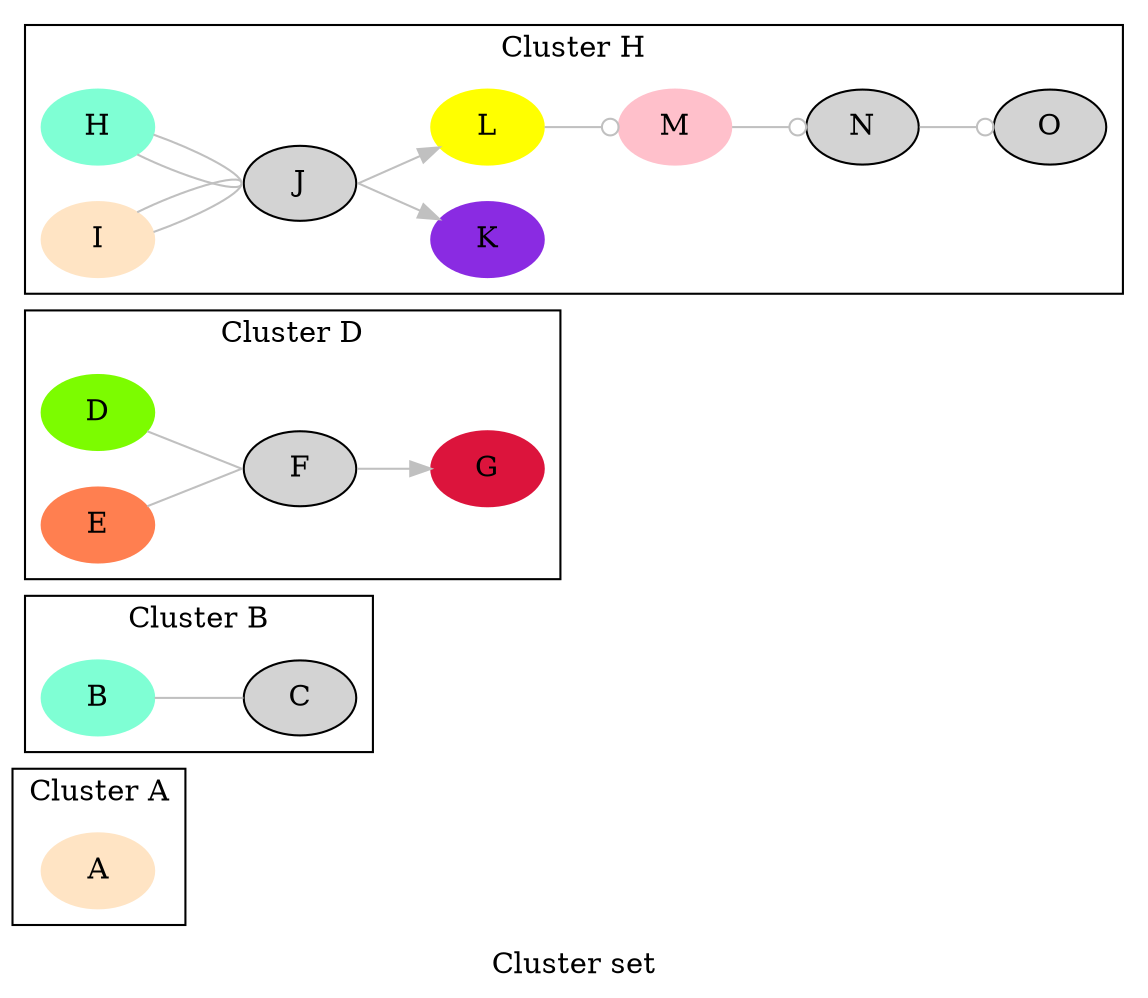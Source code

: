 digraph Perl
{
graph [ label="Cluster set" rankdir="LR" ]

subgraph "cluster A"
{
graph [ label="Cluster A" rankdir="LR" ]

"A" [ color="bisque" shape="oval" style="filled" ]
}

subgraph "cluster B"
{
graph [ label="Cluster B" rankdir="LR" ]

"B" [ color="aquamarine" shape="oval" style="filled" ]
"C" [ shape="oval" style="filled" ]
"B" -> "C" [ arrowhead="none" color="grey" label="" samehead="1" ]
}

subgraph "cluster D"
{
graph [ label="Cluster D" rankdir="LR" ]

"D" [ color="lawngreen" shape="oval" style="filled" ]
"F" [ shape="oval" style="filled" ]
"D" -> "F" [ arrowhead="none" color="grey" label="" samehead="1" ]
"E" [ color="coral" shape="oval" style="filled" ]
"F" [ shape="oval" style="filled" ]
"E" -> "F" [ arrowhead="none" color="grey" label="" samehead="1" ]
"F" [ shape="oval" style="filled" ]
"G" [ color="crimson" shape="oval" style="filled" ]
"F" -> "G" [ color="grey" label="" sametail="1" ]
}

subgraph "cluster H"
{
graph [ label="Cluster H" rankdir="LR" ]

"H" [ color="aquamarine" shape="oval" style="filled" ]
"J" [ shape="oval" style="filled" ]
"H" -> "J" [ arrowhead="none" color="grey" label="" samehead="1" ]
"I" [ color="bisque" shape="oval" style="filled" ]
"J" [ shape="oval" style="filled" ]
"I" -> "J" [ arrowhead="none" color="grey" label="" samehead="1" ]
"J" [ shape="oval" style="filled" ]
"K" [ color="blueviolet" shape="oval" style="filled" ]
"J" -> "K" [ color="grey" label="" sametail="1" ]
}

subgraph "cluster H"
{
graph [ label="Cluster H" rankdir="LR" ]

"H" [ color="aquamarine" shape="oval" style="filled" ]
"J" [ shape="oval" style="filled" ]
"H" -> "J" [ arrowhead="none" color="grey" label="" samehead="1" ]
"I" [ color="bisque" shape="oval" style="filled" ]
"J" [ shape="oval" style="filled" ]
"I" -> "J" [ arrowhead="none" color="grey" label="" samehead="1" ]
"J" [ shape="oval" style="filled" ]
"L" [ color="yellow" shape="oval" style="filled" ]
"J" -> "L" [ color="grey" label="" sametail="1" ]
"L" [ color="yellow" shape="oval" style="filled" ]
"M" [ color="pink" shape="oval" style="filled" ]
"L" -> "M" [ arrowhead="odot" color="grey" label="" ]
"M" [ color="pink" shape="oval" style="filled" ]
"N" [ shape="oval" style="filled" ]
"M" -> "N" [ arrowhead="odot" color="grey" label="" ]
"N" [ shape="oval" style="filled" ]
"O" [ shape="oval" style="filled" ]
"N" -> "O" [ arrowhead="odot" color="grey" label="" ]
}
}
